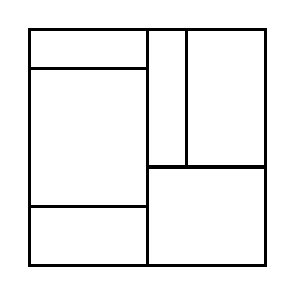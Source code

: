 \begin{tikzpicture}[very thick, scale=.5]
    \draw (0,5) rectangle (3,6);
    \draw (0,3/2) rectangle (3,5);
    \draw (0,0) rectangle (3,3/2);
    \draw (3,5/2) rectangle (4,6);
    \draw (4,5/2) rectangle (6,6);
    \draw (3,0) rectangle (6,5/2);
\end{tikzpicture}
